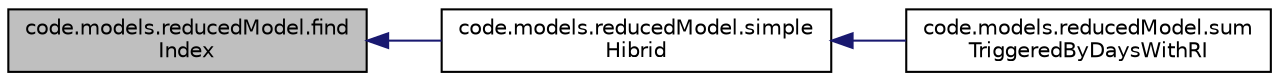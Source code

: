 digraph "code.models.reducedModel.findIndex"
{
  edge [fontname="Helvetica",fontsize="10",labelfontname="Helvetica",labelfontsize="10"];
  node [fontname="Helvetica",fontsize="10",shape=record];
  rankdir="LR";
  Node1 [label="code.models.reducedModel.find\lIndex",height=0.2,width=0.4,color="black", fillcolor="grey75", style="filled", fontcolor="black"];
  Node1 -> Node2 [dir="back",color="midnightblue",fontsize="10",style="solid",fontname="Helvetica"];
  Node2 [label="code.models.reducedModel.simple\lHibrid",height=0.2,width=0.4,color="black", fillcolor="white", style="filled",URL="$namespacecode_1_1models_1_1reduced_model.html#a43abc851d51b4127ff18ecf49274b7e8"];
  Node2 -> Node3 [dir="back",color="midnightblue",fontsize="10",style="solid",fontname="Helvetica"];
  Node3 [label="code.models.reducedModel.sum\lTriggeredByDaysWithRI",height=0.2,width=0.4,color="black", fillcolor="white", style="filled",URL="$namespacecode_1_1models_1_1reduced_model.html#a4a56ac6217f3091da455778217429040"];
}
